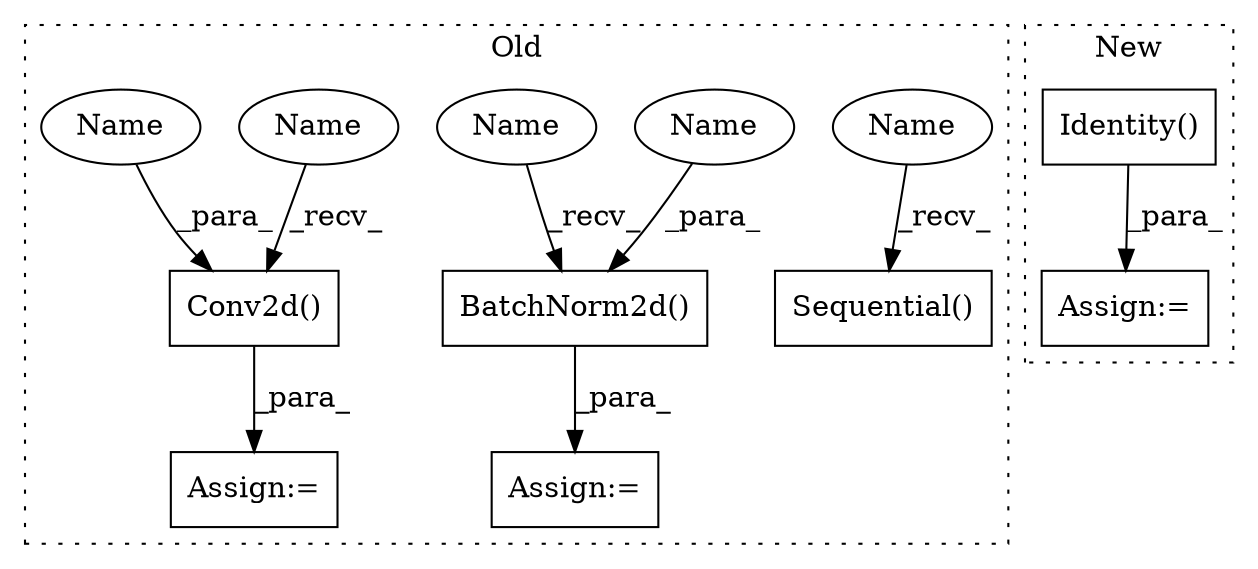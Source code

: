 digraph G {
subgraph cluster0 {
1 [label="BatchNorm2d()" a="75" s="1729,1756" l="15,1" shape="box"];
3 [label="Conv2d()" a="75" s="2444,2502" l="27,12" shape="box"];
5 [label="Sequential()" a="75" s="2268,2373" l="31,14" shape="box"];
6 [label="Assign:=" a="68" s="1726" l="3" shape="box"];
7 [label="Assign:=" a="68" s="2441" l="3" shape="box"];
8 [label="Name" a="87" s="2268" l="2" shape="ellipse"];
9 [label="Name" a="87" s="1729" l="2" shape="ellipse"];
10 [label="Name" a="87" s="2444" l="2" shape="ellipse"];
11 [label="Name" a="87" s="1744" l="12" shape="ellipse"];
12 [label="Name" a="87" s="2484" l="12" shape="ellipse"];
label = "Old";
style="dotted";
}
subgraph cluster1 {
2 [label="Identity()" a="75" s="2802" l="13" shape="box"];
4 [label="Assign:=" a="68" s="2687" l="3" shape="box"];
label = "New";
style="dotted";
}
1 -> 6 [label="_para_"];
2 -> 4 [label="_para_"];
3 -> 7 [label="_para_"];
8 -> 5 [label="_recv_"];
9 -> 1 [label="_recv_"];
10 -> 3 [label="_recv_"];
11 -> 1 [label="_para_"];
12 -> 3 [label="_para_"];
}